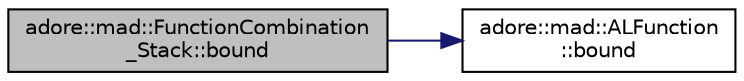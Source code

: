 digraph "adore::mad::FunctionCombination_Stack::bound"
{
 // LATEX_PDF_SIZE
  edge [fontname="Helvetica",fontsize="10",labelfontname="Helvetica",labelfontsize="10"];
  node [fontname="Helvetica",fontsize="10",shape=record];
  rankdir="LR";
  Node1 [label="adore::mad::FunctionCombination\l_Stack::bound",height=0.2,width=0.4,color="black", fillcolor="grey75", style="filled", fontcolor="black",tooltip=" "];
  Node1 -> Node2 [color="midnightblue",fontsize="10",style="solid",fontname="Helvetica"];
  Node2 [label="adore::mad::ALFunction\l::bound",height=0.2,width=0.4,color="black", fillcolor="white", style="filled",URL="$classadore_1_1mad_1_1ALFunction.html#a306416330510e6800248acf2a395c49c",tooltip=" "];
}
